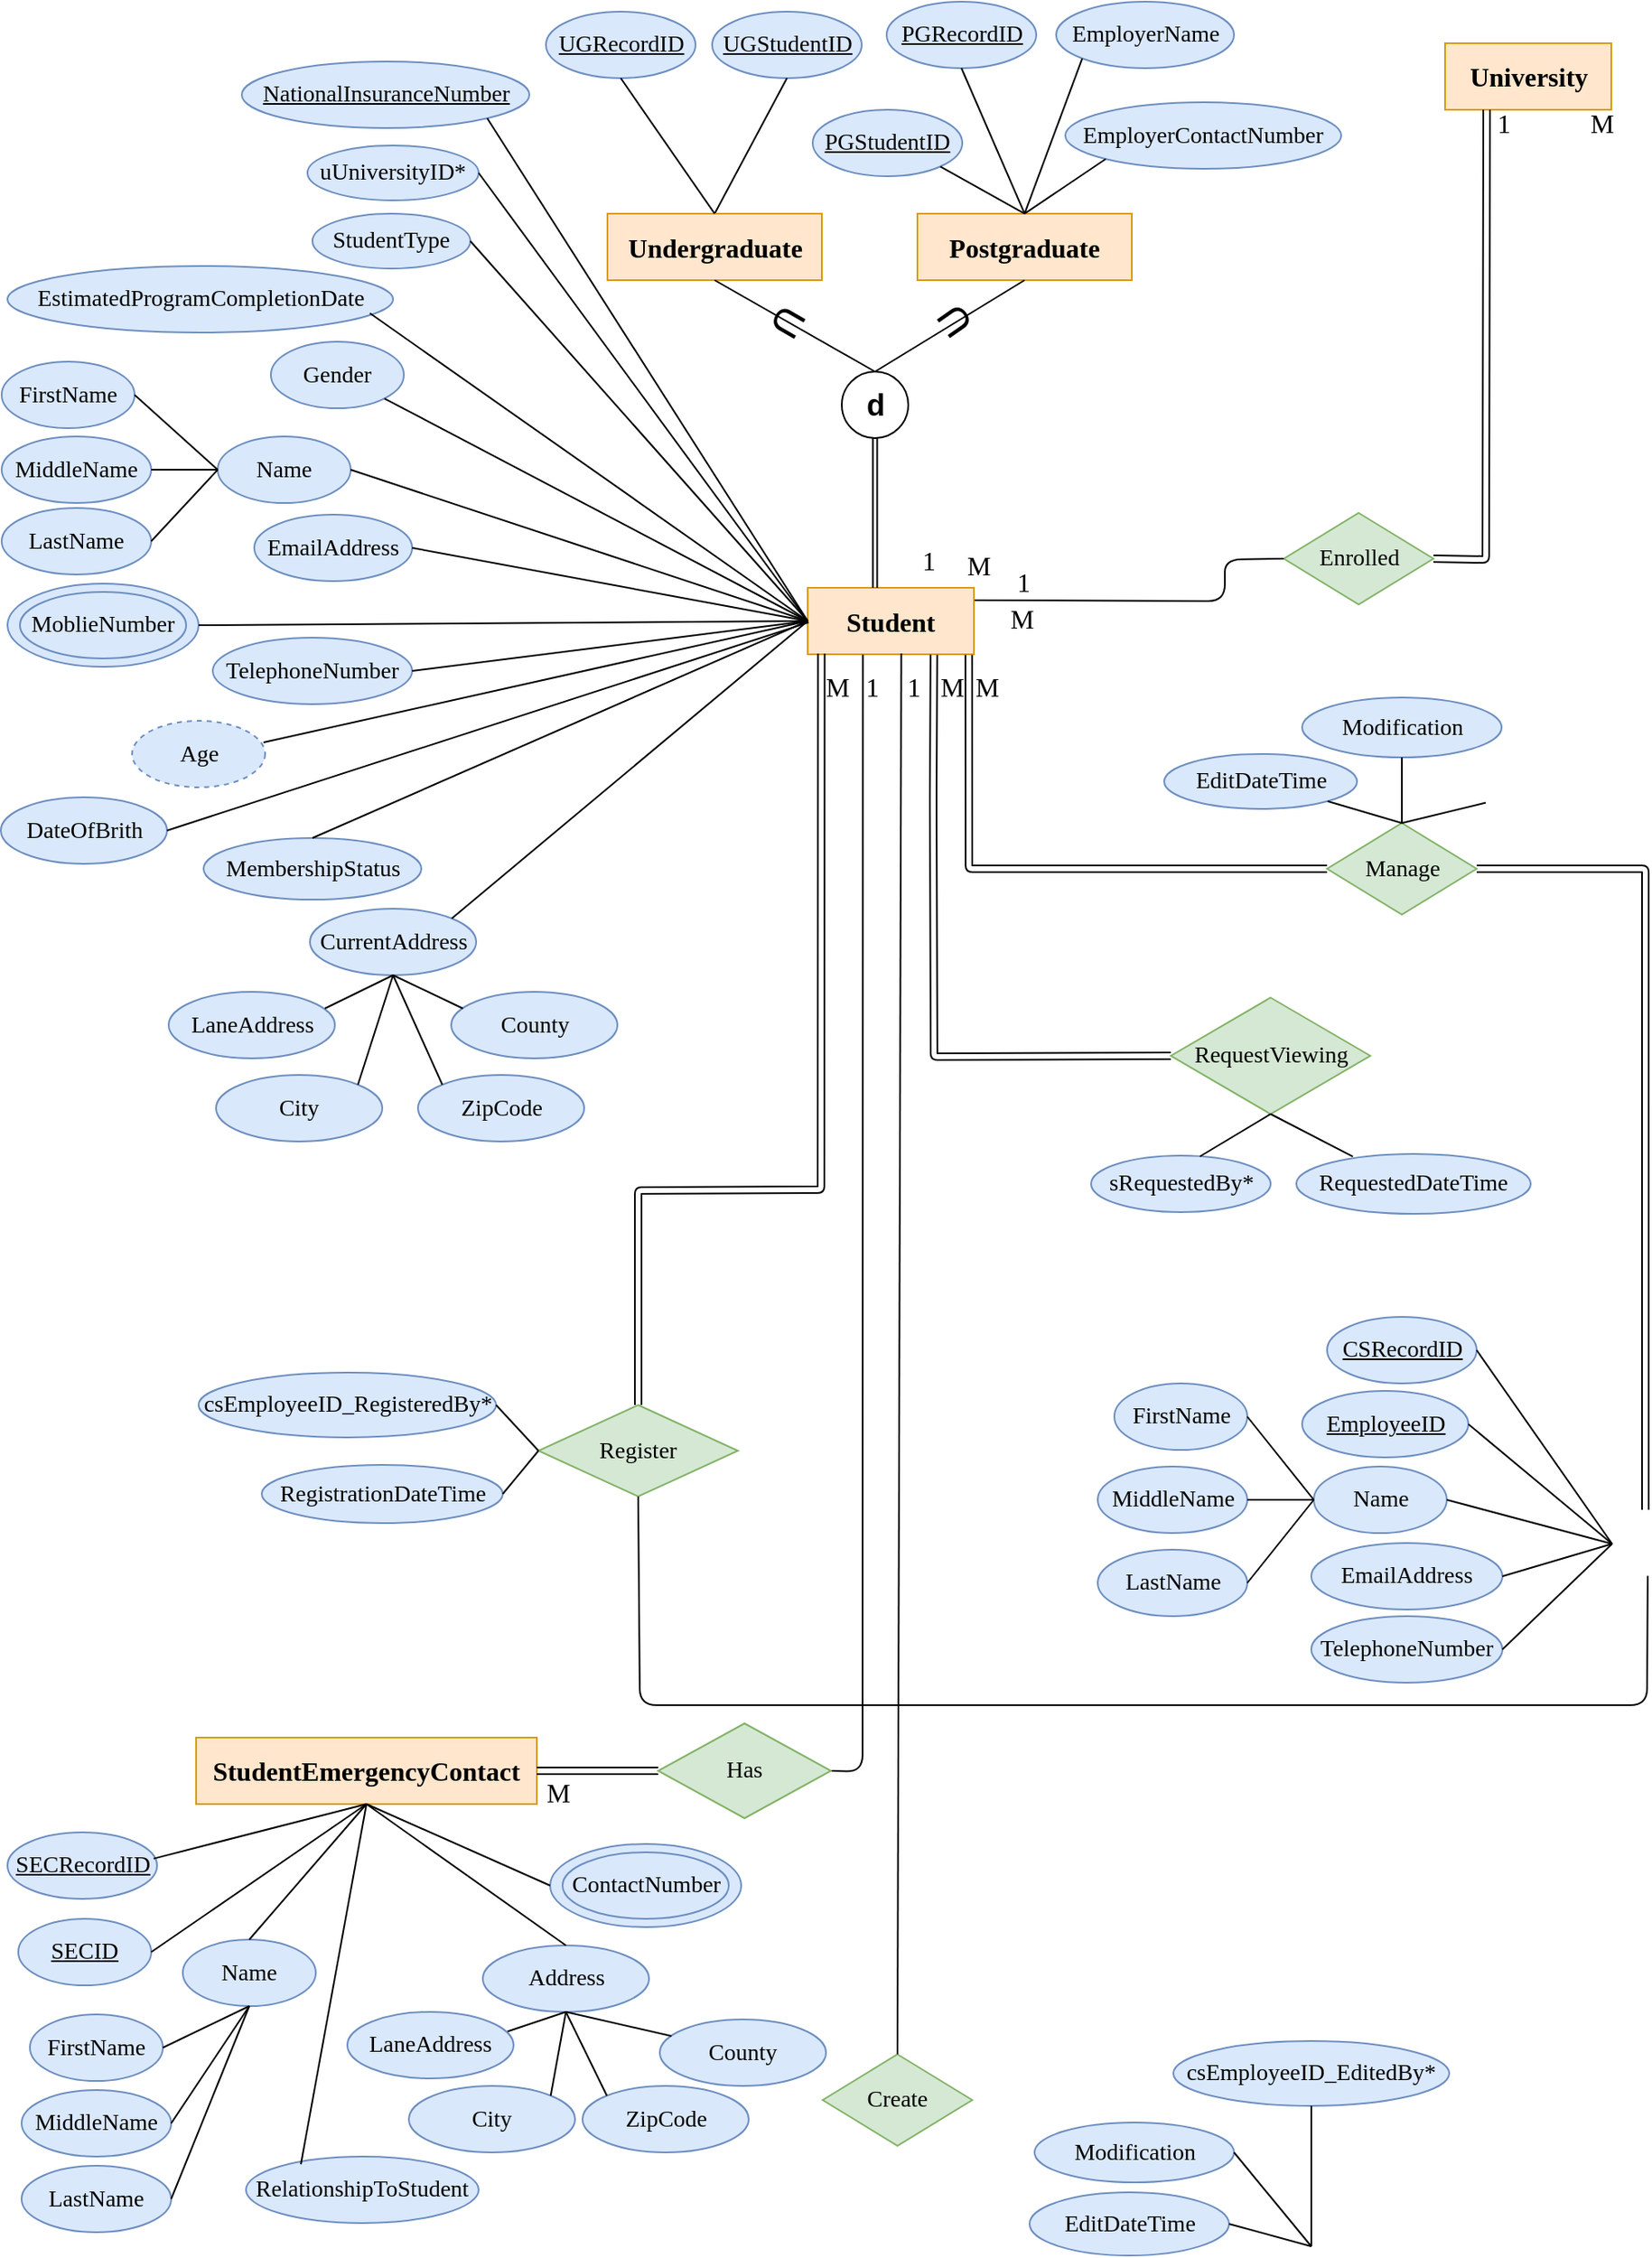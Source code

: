 <mxfile version="12.2.2" type="device" pages="1"><diagram id="SJPYlTRgL_fRr1sSaaFf" name="Page-1"><mxGraphModel dx="2015" dy="3228" grid="1" gridSize="10" guides="1" tooltips="1" connect="1" arrows="1" fold="1" page="1" pageScale="1" pageWidth="1300" pageHeight="1880" math="0" shadow="0"><root><mxCell id="0"/><mxCell id="1" parent="0"/><mxCell id="K8AXqXCCNURyoByVqQwk-1" value="Student" style="rounded=0;whiteSpace=wrap;html=1;fontFamily=Times New Roman;fontSize=16;fillColor=#ffe6cc;strokeColor=#d79b00;fontStyle=1" vertex="1" parent="1"><mxGeometry x="515" y="-1348.5" width="100" height="40" as="geometry"/></mxCell><mxCell id="K8AXqXCCNURyoByVqQwk-2" value="&lt;u style=&quot;font-size: 14px&quot;&gt;UGStudentID&lt;/u&gt;" style="ellipse;whiteSpace=wrap;html=1;fontFamily=Times New Roman;fontSize=14;fillColor=#dae8fc;strokeColor=#6c8ebf;" vertex="1" parent="1"><mxGeometry x="457.5" y="-1695" width="90" height="40" as="geometry"/></mxCell><mxCell id="K8AXqXCCNURyoByVqQwk-3" value="EmailAddress" style="ellipse;whiteSpace=wrap;html=1;fontFamily=Times New Roman;fontSize=14;fillColor=#dae8fc;strokeColor=#6c8ebf;" vertex="1" parent="1"><mxGeometry x="182" y="-1392.5" width="95" height="40" as="geometry"/></mxCell><mxCell id="K8AXqXCCNURyoByVqQwk-4" value="" style="ellipse;whiteSpace=wrap;html=1;fontFamily=Times New Roman;fontSize=12;fillColor=#dae8fc;strokeColor=#6c8ebf;" vertex="1" parent="1"><mxGeometry x="33.5" y="-1351" width="115" height="50" as="geometry"/></mxCell><mxCell id="K8AXqXCCNURyoByVqQwk-5" value="TelephoneNumber" style="ellipse;whiteSpace=wrap;html=1;fontFamily=Times New Roman;fontSize=14;fillColor=#dae8fc;strokeColor=#6c8ebf;" vertex="1" parent="1"><mxGeometry x="157" y="-1318.5" width="120" height="40" as="geometry"/></mxCell><mxCell id="K8AXqXCCNURyoByVqQwk-6" value="DateOfBrith" style="ellipse;whiteSpace=wrap;html=1;fontFamily=Times New Roman;fontSize=14;fillColor=#dae8fc;strokeColor=#6c8ebf;" vertex="1" parent="1"><mxGeometry x="29.5" y="-1222.5" width="100" height="40" as="geometry"/></mxCell><mxCell id="K8AXqXCCNURyoByVqQwk-7" value="CurrentAddress" style="ellipse;whiteSpace=wrap;html=1;fontFamily=Times New Roman;fontSize=14;fillColor=#dae8fc;strokeColor=#6c8ebf;" vertex="1" parent="1"><mxGeometry x="215.5" y="-1155.5" width="100" height="40" as="geometry"/></mxCell><mxCell id="K8AXqXCCNURyoByVqQwk-8" value="LaneAddress" style="ellipse;whiteSpace=wrap;html=1;fontFamily=Times New Roman;fontSize=14;fillColor=#dae8fc;strokeColor=#6c8ebf;" vertex="1" parent="1"><mxGeometry x="130.5" y="-1105.5" width="100" height="40" as="geometry"/></mxCell><mxCell id="K8AXqXCCNURyoByVqQwk-9" value="City" style="ellipse;whiteSpace=wrap;html=1;fontFamily=Times New Roman;fontSize=14;fillColor=#dae8fc;strokeColor=#6c8ebf;" vertex="1" parent="1"><mxGeometry x="159" y="-1055.5" width="100" height="40" as="geometry"/></mxCell><mxCell id="K8AXqXCCNURyoByVqQwk-10" value="ZipCode" style="ellipse;whiteSpace=wrap;html=1;fontFamily=Times New Roman;fontSize=14;fillColor=#dae8fc;strokeColor=#6c8ebf;" vertex="1" parent="1"><mxGeometry x="280.5" y="-1055.5" width="100" height="40" as="geometry"/></mxCell><mxCell id="K8AXqXCCNURyoByVqQwk-11" value="County" style="ellipse;whiteSpace=wrap;html=1;fontFamily=Times New Roman;fontSize=14;fillColor=#dae8fc;strokeColor=#6c8ebf;" vertex="1" parent="1"><mxGeometry x="300.5" y="-1105.5" width="100" height="40" as="geometry"/></mxCell><mxCell id="K8AXqXCCNURyoByVqQwk-12" value="" style="endArrow=none;html=1;fontFamily=Times New Roman;fontSize=14;exitX=0.94;exitY=0.25;exitDx=0;exitDy=0;exitPerimeter=0;entryX=0.5;entryY=1;entryDx=0;entryDy=0;" edge="1" parent="1" source="K8AXqXCCNURyoByVqQwk-8" target="K8AXqXCCNURyoByVqQwk-7"><mxGeometry width="50" height="50" relative="1" as="geometry"><mxPoint x="210.5" y="-1115.5" as="sourcePoint"/><mxPoint x="260.5" y="-1165.5" as="targetPoint"/></mxGeometry></mxCell><mxCell id="K8AXqXCCNURyoByVqQwk-13" value="" style="endArrow=none;html=1;fontFamily=Times New Roman;fontSize=14;exitX=1;exitY=0;exitDx=0;exitDy=0;entryX=0.5;entryY=1;entryDx=0;entryDy=0;" edge="1" parent="1" source="K8AXqXCCNURyoByVqQwk-9" target="K8AXqXCCNURyoByVqQwk-7"><mxGeometry width="50" height="50" relative="1" as="geometry"><mxPoint x="260.5" y="-1045.5" as="sourcePoint"/><mxPoint x="310.5" y="-1095.5" as="targetPoint"/></mxGeometry></mxCell><mxCell id="K8AXqXCCNURyoByVqQwk-14" value="" style="endArrow=none;html=1;fontFamily=Times New Roman;fontSize=14;exitX=0;exitY=0;exitDx=0;exitDy=0;entryX=0.5;entryY=1;entryDx=0;entryDy=0;" edge="1" parent="1" source="K8AXqXCCNURyoByVqQwk-10" target="K8AXqXCCNURyoByVqQwk-7"><mxGeometry width="50" height="50" relative="1" as="geometry"><mxPoint x="160.5" y="-1075.5" as="sourcePoint"/><mxPoint x="210.5" y="-1125.5" as="targetPoint"/></mxGeometry></mxCell><mxCell id="K8AXqXCCNURyoByVqQwk-15" value="" style="endArrow=none;html=1;fontFamily=Times New Roman;fontSize=14;exitX=0.07;exitY=0.25;exitDx=0;exitDy=0;exitPerimeter=0;entryX=0.5;entryY=1;entryDx=0;entryDy=0;" edge="1" parent="1" source="K8AXqXCCNURyoByVqQwk-11" target="K8AXqXCCNURyoByVqQwk-7"><mxGeometry width="50" height="50" relative="1" as="geometry"><mxPoint x="30.5" y="-1105.5" as="sourcePoint"/><mxPoint x="80.5" y="-1155.5" as="targetPoint"/></mxGeometry></mxCell><mxCell id="K8AXqXCCNURyoByVqQwk-16" value="Age" style="ellipse;whiteSpace=wrap;html=1;fontFamily=Times New Roman;fontSize=14;dashed=1;fillColor=#dae8fc;strokeColor=#6c8ebf;" vertex="1" parent="1"><mxGeometry x="108.5" y="-1268.5" width="80" height="40" as="geometry"/></mxCell><mxCell id="K8AXqXCCNURyoByVqQwk-17" value="Name" style="ellipse;whiteSpace=wrap;html=1;fontFamily=Times New Roman;fontSize=14;fillColor=#dae8fc;strokeColor=#6c8ebf;" vertex="1" parent="1"><mxGeometry x="160" y="-1439.5" width="80" height="40" as="geometry"/></mxCell><mxCell id="K8AXqXCCNURyoByVqQwk-18" value="FirstName" style="ellipse;whiteSpace=wrap;html=1;fontFamily=Times New Roman;fontSize=14;fillColor=#dae8fc;strokeColor=#6c8ebf;" vertex="1" parent="1"><mxGeometry x="30" y="-1484.5" width="80" height="40" as="geometry"/></mxCell><mxCell id="K8AXqXCCNURyoByVqQwk-19" value="MiddleName" style="ellipse;whiteSpace=wrap;html=1;fontFamily=Times New Roman;fontSize=14;fillColor=#dae8fc;strokeColor=#6c8ebf;" vertex="1" parent="1"><mxGeometry x="30" y="-1439.5" width="90" height="40" as="geometry"/></mxCell><mxCell id="K8AXqXCCNURyoByVqQwk-20" value="LastName" style="ellipse;whiteSpace=wrap;html=1;fontFamily=Times New Roman;fontSize=14;fillColor=#dae8fc;strokeColor=#6c8ebf;" vertex="1" parent="1"><mxGeometry x="30" y="-1396.5" width="90" height="40" as="geometry"/></mxCell><mxCell id="K8AXqXCCNURyoByVqQwk-21" value="" style="endArrow=none;html=1;fontFamily=Times New Roman;fontSize=14;entryX=1;entryY=0.5;entryDx=0;entryDy=0;exitX=0;exitY=0.5;exitDx=0;exitDy=0;" edge="1" parent="1" source="K8AXqXCCNURyoByVqQwk-17" target="K8AXqXCCNURyoByVqQwk-18"><mxGeometry width="50" height="50" relative="1" as="geometry"><mxPoint x="269.5" y="-1322" as="sourcePoint"/><mxPoint x="319.5" y="-1372" as="targetPoint"/></mxGeometry></mxCell><mxCell id="K8AXqXCCNURyoByVqQwk-22" value="" style="endArrow=none;html=1;fontFamily=Times New Roman;fontSize=14;entryX=1;entryY=0.5;entryDx=0;entryDy=0;exitX=0;exitY=0.5;exitDx=0;exitDy=0;" edge="1" parent="1" source="K8AXqXCCNURyoByVqQwk-17" target="K8AXqXCCNURyoByVqQwk-19"><mxGeometry width="50" height="50" relative="1" as="geometry"><mxPoint x="179.5" y="-1272" as="sourcePoint"/><mxPoint x="229.5" y="-1322" as="targetPoint"/></mxGeometry></mxCell><mxCell id="K8AXqXCCNURyoByVqQwk-23" value="" style="endArrow=none;html=1;fontFamily=Times New Roman;fontSize=14;entryX=1;entryY=0.5;entryDx=0;entryDy=0;exitX=0;exitY=0.5;exitDx=0;exitDy=0;" edge="1" parent="1" source="K8AXqXCCNURyoByVqQwk-17" target="K8AXqXCCNURyoByVqQwk-20"><mxGeometry width="50" height="50" relative="1" as="geometry"><mxPoint x="217" y="-1422.0" as="sourcePoint"/><mxPoint x="245.241" y="-1437.831" as="targetPoint"/></mxGeometry></mxCell><mxCell id="K8AXqXCCNURyoByVqQwk-24" value="Gender" style="ellipse;whiteSpace=wrap;html=1;fontFamily=Times New Roman;fontSize=14;fillColor=#dae8fc;strokeColor=#6c8ebf;" vertex="1" parent="1"><mxGeometry x="192" y="-1496.5" width="80" height="40" as="geometry"/></mxCell><mxCell id="K8AXqXCCNURyoByVqQwk-25" value="&lt;span style=&quot;font-size: 14px ; white-space: normal&quot;&gt;MoblieNumber&lt;/span&gt;" style="ellipse;whiteSpace=wrap;html=1;fontFamily=Times New Roman;fontSize=14;fillColor=#dae8fc;strokeColor=#6c8ebf;" vertex="1" parent="1"><mxGeometry x="41" y="-1346" width="100" height="40" as="geometry"/></mxCell><mxCell id="K8AXqXCCNURyoByVqQwk-26" value="" style="endArrow=none;html=1;fontFamily=Times New Roman;fontSize=14;exitX=0;exitY=0.5;exitDx=0;exitDy=0;entryX=1;entryY=0.5;entryDx=0;entryDy=0;" edge="1" parent="1" source="K8AXqXCCNURyoByVqQwk-1" target="K8AXqXCCNURyoByVqQwk-17"><mxGeometry width="50" height="50" relative="1" as="geometry"><mxPoint x="575" y="-1371" as="sourcePoint"/><mxPoint x="625" y="-1421" as="targetPoint"/></mxGeometry></mxCell><mxCell id="K8AXqXCCNURyoByVqQwk-27" value="" style="endArrow=none;html=1;fontFamily=Times New Roman;fontSize=14;entryX=1;entryY=1;entryDx=0;entryDy=0;exitX=0;exitY=0.5;exitDx=0;exitDy=0;" edge="1" parent="1" source="K8AXqXCCNURyoByVqQwk-1" target="K8AXqXCCNURyoByVqQwk-24"><mxGeometry width="50" height="50" relative="1" as="geometry"><mxPoint x="575" y="-1341" as="sourcePoint"/><mxPoint x="625" y="-1391" as="targetPoint"/></mxGeometry></mxCell><mxCell id="K8AXqXCCNURyoByVqQwk-28" value="" style="endArrow=none;html=1;fontFamily=Times New Roman;fontSize=14;exitX=0;exitY=0.5;exitDx=0;exitDy=0;entryX=0.988;entryY=0.325;entryDx=0;entryDy=0;entryPerimeter=0;" edge="1" parent="1" source="K8AXqXCCNURyoByVqQwk-1" target="K8AXqXCCNURyoByVqQwk-16"><mxGeometry width="50" height="50" relative="1" as="geometry"><mxPoint x="545" y="-1281" as="sourcePoint"/><mxPoint x="445" y="-1271" as="targetPoint"/></mxGeometry></mxCell><mxCell id="K8AXqXCCNURyoByVqQwk-29" value="" style="endArrow=none;html=1;fontFamily=Times New Roman;fontSize=14;entryX=0.5;entryY=0;entryDx=0;entryDy=0;exitX=0.5;exitY=1;exitDx=0;exitDy=0;" edge="1" parent="1" source="K8AXqXCCNURyoByVqQwk-2" target="K8AXqXCCNURyoByVqQwk-73"><mxGeometry width="50" height="50" relative="1" as="geometry"><mxPoint x="505.5" y="-1261" as="sourcePoint"/><mxPoint x="555.5" y="-1311" as="targetPoint"/></mxGeometry></mxCell><mxCell id="K8AXqXCCNURyoByVqQwk-30" value="" style="endArrow=none;html=1;fontFamily=Times New Roman;fontSize=14;exitX=1;exitY=0.5;exitDx=0;exitDy=0;entryX=0;entryY=0.5;entryDx=0;entryDy=0;" edge="1" parent="1" source="K8AXqXCCNURyoByVqQwk-3" target="K8AXqXCCNURyoByVqQwk-1"><mxGeometry width="50" height="50" relative="1" as="geometry"><mxPoint x="525" y="-1211" as="sourcePoint"/><mxPoint x="565" y="-1341" as="targetPoint"/></mxGeometry></mxCell><mxCell id="K8AXqXCCNURyoByVqQwk-31" value="" style="endArrow=none;html=1;fontFamily=Times New Roman;fontSize=14;exitX=1;exitY=0.5;exitDx=0;exitDy=0;entryX=0;entryY=0.5;entryDx=0;entryDy=0;" edge="1" parent="1" source="K8AXqXCCNURyoByVqQwk-4" target="K8AXqXCCNURyoByVqQwk-1"><mxGeometry width="50" height="50" relative="1" as="geometry"><mxPoint x="535" y="-1211" as="sourcePoint"/><mxPoint x="585" y="-1261" as="targetPoint"/></mxGeometry></mxCell><mxCell id="K8AXqXCCNURyoByVqQwk-32" value="" style="endArrow=none;html=1;fontFamily=Times New Roman;fontSize=14;exitX=1;exitY=0.5;exitDx=0;exitDy=0;entryX=0;entryY=0.5;entryDx=0;entryDy=0;" edge="1" parent="1" source="K8AXqXCCNURyoByVqQwk-5" target="K8AXqXCCNURyoByVqQwk-1"><mxGeometry width="50" height="50" relative="1" as="geometry"><mxPoint x="465" y="-1241" as="sourcePoint"/><mxPoint x="575" y="-1281" as="targetPoint"/></mxGeometry></mxCell><mxCell id="K8AXqXCCNURyoByVqQwk-33" value="" style="endArrow=none;html=1;fontFamily=Times New Roman;fontSize=14;exitX=1;exitY=0.5;exitDx=0;exitDy=0;entryX=0.006;entryY=0.52;entryDx=0;entryDy=0;entryPerimeter=0;" edge="1" parent="1" source="K8AXqXCCNURyoByVqQwk-6" target="K8AXqXCCNURyoByVqQwk-1"><mxGeometry width="50" height="50" relative="1" as="geometry"><mxPoint x="575" y="-1241" as="sourcePoint"/><mxPoint x="515.5" y="-1331" as="targetPoint"/></mxGeometry></mxCell><mxCell id="K8AXqXCCNURyoByVqQwk-34" value="" style="endArrow=none;html=1;fontFamily=Times New Roman;fontSize=14;exitX=1;exitY=0;exitDx=0;exitDy=0;entryX=0;entryY=0.5;entryDx=0;entryDy=0;" edge="1" parent="1" source="K8AXqXCCNURyoByVqQwk-7" target="K8AXqXCCNURyoByVqQwk-1"><mxGeometry width="50" height="50" relative="1" as="geometry"><mxPoint x="405" y="-1151" as="sourcePoint"/><mxPoint x="455" y="-1201" as="targetPoint"/></mxGeometry></mxCell><mxCell id="K8AXqXCCNURyoByVqQwk-35" value="&lt;u&gt;EmployeeID&lt;/u&gt;" style="ellipse;whiteSpace=wrap;html=1;fontFamily=Times New Roman;fontSize=14;fillColor=#dae8fc;strokeColor=#6c8ebf;" vertex="1" parent="1"><mxGeometry x="812.5" y="-865.5" width="100" height="40" as="geometry"/></mxCell><mxCell id="K8AXqXCCNURyoByVqQwk-36" value="Name" style="ellipse;whiteSpace=wrap;html=1;fontFamily=Times New Roman;fontSize=14;fillColor=#dae8fc;strokeColor=#6c8ebf;" vertex="1" parent="1"><mxGeometry x="819.5" y="-820" width="80" height="40" as="geometry"/></mxCell><mxCell id="K8AXqXCCNURyoByVqQwk-37" value="FirstName" style="ellipse;whiteSpace=wrap;html=1;fontFamily=Times New Roman;fontSize=14;fillColor=#dae8fc;strokeColor=#6c8ebf;" vertex="1" parent="1"><mxGeometry x="699.5" y="-870" width="80" height="40" as="geometry"/></mxCell><mxCell id="K8AXqXCCNURyoByVqQwk-38" value="MiddleName" style="ellipse;whiteSpace=wrap;html=1;fontFamily=Times New Roman;fontSize=14;fillColor=#dae8fc;strokeColor=#6c8ebf;" vertex="1" parent="1"><mxGeometry x="689.5" y="-820" width="90" height="40" as="geometry"/></mxCell><mxCell id="K8AXqXCCNURyoByVqQwk-39" value="LastName" style="ellipse;whiteSpace=wrap;html=1;fontFamily=Times New Roman;fontSize=14;fillColor=#dae8fc;strokeColor=#6c8ebf;" vertex="1" parent="1"><mxGeometry x="689.5" y="-770" width="90" height="40" as="geometry"/></mxCell><mxCell id="K8AXqXCCNURyoByVqQwk-40" value="" style="endArrow=none;html=1;fontFamily=Times New Roman;fontSize=14;entryX=1;entryY=0.5;entryDx=0;entryDy=0;exitX=0;exitY=0.5;exitDx=0;exitDy=0;" edge="1" parent="1" source="K8AXqXCCNURyoByVqQwk-36" target="K8AXqXCCNURyoByVqQwk-37"><mxGeometry width="50" height="50" relative="1" as="geometry"><mxPoint x="763.5" y="-600.5" as="sourcePoint"/><mxPoint x="813.5" y="-650.5" as="targetPoint"/></mxGeometry></mxCell><mxCell id="K8AXqXCCNURyoByVqQwk-41" value="" style="endArrow=none;html=1;fontFamily=Times New Roman;fontSize=14;entryX=1;entryY=0.5;entryDx=0;entryDy=0;exitX=0;exitY=0.5;exitDx=0;exitDy=0;" edge="1" parent="1" source="K8AXqXCCNURyoByVqQwk-36" target="K8AXqXCCNURyoByVqQwk-38"><mxGeometry width="50" height="50" relative="1" as="geometry"><mxPoint x="673.5" y="-550.5" as="sourcePoint"/><mxPoint x="723.5" y="-600.5" as="targetPoint"/></mxGeometry></mxCell><mxCell id="K8AXqXCCNURyoByVqQwk-42" value="" style="endArrow=none;html=1;fontFamily=Times New Roman;fontSize=14;entryX=1;entryY=0.5;entryDx=0;entryDy=0;exitX=0;exitY=0.5;exitDx=0;exitDy=0;" edge="1" parent="1" source="K8AXqXCCNURyoByVqQwk-36" target="K8AXqXCCNURyoByVqQwk-39"><mxGeometry width="50" height="50" relative="1" as="geometry"><mxPoint x="673.5" y="-560.5" as="sourcePoint"/><mxPoint x="723.5" y="-610.5" as="targetPoint"/></mxGeometry></mxCell><mxCell id="K8AXqXCCNURyoByVqQwk-43" value="EmailAddress" style="ellipse;whiteSpace=wrap;html=1;fontFamily=Times New Roman;fontSize=14;fillColor=#dae8fc;strokeColor=#6c8ebf;" vertex="1" parent="1"><mxGeometry x="818" y="-774" width="115" height="40" as="geometry"/></mxCell><mxCell id="K8AXqXCCNURyoByVqQwk-44" value="" style="endArrow=none;html=1;fontFamily=Times New Roman;fontSize=16;exitX=1;exitY=0.5;exitDx=0;exitDy=0;entryX=0;entryY=0.5;entryDx=0;entryDy=0;" edge="1" parent="1" source="K8AXqXCCNURyoByVqQwk-35"><mxGeometry width="50" height="50" relative="1" as="geometry"><mxPoint x="1025" y="-982" as="sourcePoint"/><mxPoint x="999" y="-773.5" as="targetPoint"/></mxGeometry></mxCell><mxCell id="K8AXqXCCNURyoByVqQwk-45" value="" style="endArrow=none;html=1;fontFamily=Times New Roman;fontSize=16;exitX=1;exitY=0.5;exitDx=0;exitDy=0;entryX=0;entryY=0.5;entryDx=0;entryDy=0;" edge="1" parent="1" source="K8AXqXCCNURyoByVqQwk-36"><mxGeometry width="50" height="50" relative="1" as="geometry"><mxPoint x="1035" y="-1042" as="sourcePoint"/><mxPoint x="999" y="-773.5" as="targetPoint"/></mxGeometry></mxCell><mxCell id="K8AXqXCCNURyoByVqQwk-46" value="" style="endArrow=none;html=1;fontFamily=Times New Roman;fontSize=16;exitX=1;exitY=0.5;exitDx=0;exitDy=0;entryX=0;entryY=0.5;entryDx=0;entryDy=0;" edge="1" parent="1" source="K8AXqXCCNURyoByVqQwk-43"><mxGeometry width="50" height="50" relative="1" as="geometry"><mxPoint x="995" y="-1032" as="sourcePoint"/><mxPoint x="999" y="-773.5" as="targetPoint"/></mxGeometry></mxCell><mxCell id="K8AXqXCCNURyoByVqQwk-47" value="RequestViewing" style="rhombus;whiteSpace=wrap;html=1;fontFamily=Times New Roman;fontSize=14;fillColor=#d5e8d4;strokeColor=#82b366;" vertex="1" parent="1"><mxGeometry x="733.5" y="-1102" width="120" height="70" as="geometry"/></mxCell><mxCell id="K8AXqXCCNURyoByVqQwk-48" value="Manage" style="rhombus;whiteSpace=wrap;html=1;fontFamily=Times New Roman;fontSize=14;fillColor=#d5e8d4;strokeColor=#82b366;" vertex="1" parent="1"><mxGeometry x="827.5" y="-1207" width="90" height="55" as="geometry"/></mxCell><mxCell id="K8AXqXCCNURyoByVqQwk-49" value="Create" style="rhombus;whiteSpace=wrap;html=1;fontFamily=Times New Roman;fontSize=14;fillColor=#d5e8d4;strokeColor=#82b366;" vertex="1" parent="1"><mxGeometry x="524" y="-466.5" width="90" height="55" as="geometry"/></mxCell><mxCell id="K8AXqXCCNURyoByVqQwk-50" value="M" style="text;html=1;resizable=0;points=[];autosize=1;align=left;verticalAlign=top;spacingTop=-4;fontSize=16;fontFamily=Times New Roman;" vertex="1" parent="1"><mxGeometry x="634.5" y="-1342.5" width="30" height="20" as="geometry"/></mxCell><mxCell id="K8AXqXCCNURyoByVqQwk-51" value="M" style="text;html=1;resizable=0;points=[];autosize=1;align=left;verticalAlign=top;spacingTop=-4;fontSize=16;fontFamily=Times New Roman;" vertex="1" parent="1"><mxGeometry x="613.5" y="-1301" width="30" height="20" as="geometry"/></mxCell><mxCell id="K8AXqXCCNURyoByVqQwk-52" value="" style="endArrow=none;html=1;strokeColor=#000000;fontFamily=Times New Roman;fontSize=16;exitX=0.143;exitY=-0.013;exitDx=0;exitDy=0;exitPerimeter=0;entryX=1;entryY=0.5;entryDx=0;entryDy=0;shape=link;" edge="1" parent="1" target="K8AXqXCCNURyoByVqQwk-48"><mxGeometry width="50" height="50" relative="1" as="geometry"><mxPoint x="1019.02" y="-794.02" as="sourcePoint"/><mxPoint x="752.5" y="-1134" as="targetPoint"/><Array as="points"><mxPoint x="1019" y="-1179.5"/></Array></mxGeometry></mxCell><mxCell id="K8AXqXCCNURyoByVqQwk-53" value="" style="endArrow=none;html=1;strokeColor=#000000;fontFamily=Times New Roman;fontSize=16;exitX=0.759;exitY=1.008;exitDx=0;exitDy=0;entryX=0;entryY=0.5;entryDx=0;entryDy=0;exitPerimeter=0;shape=link;" edge="1" parent="1" source="K8AXqXCCNURyoByVqQwk-1" target="K8AXqXCCNURyoByVqQwk-47"><mxGeometry width="50" height="50" relative="1" as="geometry"><mxPoint x="642.5" y="-1181" as="sourcePoint"/><mxPoint x="692.5" y="-1231" as="targetPoint"/><Array as="points"><mxPoint x="590.5" y="-1221"/><mxPoint x="591" y="-1066.5"/></Array></mxGeometry></mxCell><mxCell id="K8AXqXCCNURyoByVqQwk-54" value="M" style="text;html=1;resizable=0;points=[];autosize=1;align=left;verticalAlign=top;spacingTop=-4;fontSize=16;fontFamily=Times New Roman;" vertex="1" parent="1"><mxGeometry x="592.5" y="-1301" width="30" height="20" as="geometry"/></mxCell><mxCell id="K8AXqXCCNURyoByVqQwk-55" value="" style="endArrow=none;html=1;strokeColor=#000000;fontFamily=Times New Roman;fontSize=16;entryX=0.563;entryY=0.988;entryDx=0;entryDy=0;exitX=0.5;exitY=0;exitDx=0;exitDy=0;entryPerimeter=0;" edge="1" parent="1" source="K8AXqXCCNURyoByVqQwk-49" target="K8AXqXCCNURyoByVqQwk-1"><mxGeometry width="50" height="50" relative="1" as="geometry"><mxPoint x="532.5" y="-1221" as="sourcePoint"/><mxPoint x="582.5" y="-1271" as="targetPoint"/></mxGeometry></mxCell><mxCell id="K8AXqXCCNURyoByVqQwk-56" value="1" style="text;html=1;resizable=0;points=[];autosize=1;align=left;verticalAlign=top;spacingTop=-4;fontSize=16;fontFamily=Times New Roman;" vertex="1" parent="1"><mxGeometry x="572.5" y="-1301" width="20" height="20" as="geometry"/></mxCell><mxCell id="K8AXqXCCNURyoByVqQwk-57" value="EditDateTime" style="ellipse;whiteSpace=wrap;html=1;fontFamily=Times New Roman;fontSize=14;fillColor=#dae8fc;strokeColor=#6c8ebf;" vertex="1" parent="1"><mxGeometry x="648.5" y="-383.5" width="120" height="38" as="geometry"/></mxCell><mxCell id="K8AXqXCCNURyoByVqQwk-58" value="" style="endArrow=none;html=1;strokeColor=#000000;fontFamily=Times New Roman;fontSize=16;entryX=0.5;entryY=0;entryDx=0;entryDy=0;exitX=1;exitY=0.5;exitDx=0;exitDy=0;" edge="1" parent="1" source="K8AXqXCCNURyoByVqQwk-57"><mxGeometry width="50" height="50" relative="1" as="geometry"><mxPoint x="838" y="-416" as="sourcePoint"/><mxPoint x="818" y="-351" as="targetPoint"/></mxGeometry></mxCell><mxCell id="K8AXqXCCNURyoByVqQwk-59" value="EditDateTime" style="ellipse;whiteSpace=wrap;html=1;fontFamily=Times New Roman;fontSize=14;fillColor=#dae8fc;strokeColor=#6c8ebf;" vertex="1" parent="1"><mxGeometry x="729.5" y="-1248.5" width="116" height="33" as="geometry"/></mxCell><mxCell id="K8AXqXCCNURyoByVqQwk-60" value="" style="endArrow=none;html=1;strokeColor=#000000;fontFamily=Times New Roman;fontSize=16;entryX=0.5;entryY=0;entryDx=0;entryDy=0;" edge="1" parent="1" source="K8AXqXCCNURyoByVqQwk-59" target="K8AXqXCCNURyoByVqQwk-48"><mxGeometry width="50" height="50" relative="1" as="geometry"><mxPoint x="959.5" y="-1104.5" as="sourcePoint"/><mxPoint x="879.5" y="-1139.5" as="targetPoint"/></mxGeometry></mxCell><mxCell id="K8AXqXCCNURyoByVqQwk-61" value="" style="endArrow=none;html=1;strokeColor=#000000;fontFamily=Times New Roman;fontSize=16;exitX=0;exitY=0.5;exitDx=0;exitDy=0;entryX=0.969;entryY=1.008;entryDx=0;entryDy=0;entryPerimeter=0;shape=link;" edge="1" parent="1" source="K8AXqXCCNURyoByVqQwk-48" target="K8AXqXCCNURyoByVqQwk-1"><mxGeometry width="50" height="50" relative="1" as="geometry"><mxPoint x="632.5" y="-1161" as="sourcePoint"/><mxPoint x="682.5" y="-1211" as="targetPoint"/><Array as="points"><mxPoint x="612" y="-1179.5"/></Array></mxGeometry></mxCell><mxCell id="K8AXqXCCNURyoByVqQwk-62" value="&lt;u&gt;NationalInsuranceNumber&lt;/u&gt;" style="ellipse;whiteSpace=wrap;html=1;fontFamily=Times New Roman;fontSize=14;fillColor=#dae8fc;strokeColor=#6c8ebf;" vertex="1" parent="1"><mxGeometry x="174.5" y="-1665" width="173" height="40" as="geometry"/></mxCell><mxCell id="K8AXqXCCNURyoByVqQwk-63" value="TelephoneNumber" style="ellipse;whiteSpace=wrap;html=1;fontFamily=Times New Roman;fontSize=14;fillColor=#dae8fc;strokeColor=#6c8ebf;" vertex="1" parent="1"><mxGeometry x="818" y="-730" width="115" height="40" as="geometry"/></mxCell><mxCell id="K8AXqXCCNURyoByVqQwk-64" value="" style="endArrow=none;html=1;fontFamily=Times New Roman;fontSize=16;exitX=1;exitY=0.5;exitDx=0;exitDy=0;entryX=0;entryY=0.5;entryDx=0;entryDy=0;" edge="1" parent="1" source="K8AXqXCCNURyoByVqQwk-63"><mxGeometry width="50" height="50" relative="1" as="geometry"><mxPoint x="982.5" y="-762" as="sourcePoint"/><mxPoint x="999" y="-773.5" as="targetPoint"/></mxGeometry></mxCell><mxCell id="K8AXqXCCNURyoByVqQwk-65" value="" style="endArrow=none;html=1;exitX=0;exitY=0.5;exitDx=0;exitDy=0;entryX=1;entryY=1;entryDx=0;entryDy=0;" edge="1" parent="1" source="K8AXqXCCNURyoByVqQwk-1" target="K8AXqXCCNURyoByVqQwk-62"><mxGeometry width="50" height="50" relative="1" as="geometry"><mxPoint x="652.5" y="-1401" as="sourcePoint"/><mxPoint x="702.5" y="-1451" as="targetPoint"/></mxGeometry></mxCell><mxCell id="K8AXqXCCNURyoByVqQwk-66" value="csEmployeeID_EditedBy*" style="ellipse;whiteSpace=wrap;html=1;fontFamily=Times New Roman;fontSize=14;fillColor=#dae8fc;strokeColor=#6c8ebf;" vertex="1" parent="1"><mxGeometry x="735" y="-474.5" width="166" height="39" as="geometry"/></mxCell><mxCell id="K8AXqXCCNURyoByVqQwk-67" value="" style="endArrow=none;html=1;exitX=0.5;exitY=0;exitDx=0;exitDy=0;entryX=0.5;entryY=1;entryDx=0;entryDy=0;" edge="1" parent="1" target="K8AXqXCCNURyoByVqQwk-66"><mxGeometry width="50" height="50" relative="1" as="geometry"><mxPoint x="818" y="-351" as="sourcePoint"/><mxPoint x="781.5" y="-385.5" as="targetPoint"/></mxGeometry></mxCell><mxCell id="K8AXqXCCNURyoByVqQwk-68" value="" style="endArrow=none;html=1;exitX=0.5;exitY=0;exitDx=0;exitDy=0;entryX=0;entryY=1;entryDx=0;entryDy=0;" edge="1" parent="1" source="K8AXqXCCNURyoByVqQwk-48"><mxGeometry width="50" height="50" relative="1" as="geometry"><mxPoint x="1061" y="-1179" as="sourcePoint"/><mxPoint x="922.963" y="-1219.232" as="targetPoint"/></mxGeometry></mxCell><mxCell id="K8AXqXCCNURyoByVqQwk-69" value="sRequestedBy*" style="ellipse;whiteSpace=wrap;html=1;fontFamily=Times New Roman;fontSize=14;fillColor=#dae8fc;strokeColor=#6c8ebf;" vertex="1" parent="1"><mxGeometry x="685.5" y="-1007" width="108" height="34" as="geometry"/></mxCell><mxCell id="K8AXqXCCNURyoByVqQwk-70" value="" style="endArrow=none;html=1;entryX=0.5;entryY=1;entryDx=0;entryDy=0;" edge="1" parent="1" target="K8AXqXCCNURyoByVqQwk-47"><mxGeometry width="50" height="50" relative="1" as="geometry"><mxPoint x="751" y="-1006.5" as="sourcePoint"/><mxPoint x="892.5" y="-1008.5" as="targetPoint"/></mxGeometry></mxCell><mxCell id="K8AXqXCCNURyoByVqQwk-71" value="RequestedDateTime" style="ellipse;whiteSpace=wrap;html=1;fontFamily=Times New Roman;fontSize=14;fillColor=#dae8fc;strokeColor=#6c8ebf;" vertex="1" parent="1"><mxGeometry x="809" y="-1008" width="141" height="36" as="geometry"/></mxCell><mxCell id="K8AXqXCCNURyoByVqQwk-72" value="" style="endArrow=none;html=1;entryX=0.5;entryY=1;entryDx=0;entryDy=0;exitX=0.241;exitY=0.042;exitDx=0;exitDy=0;exitPerimeter=0;" edge="1" parent="1" source="K8AXqXCCNURyoByVqQwk-71" target="K8AXqXCCNURyoByVqQwk-47"><mxGeometry width="50" height="50" relative="1" as="geometry"><mxPoint x="822.5" y="-1000.5" as="sourcePoint"/><mxPoint x="902.5" y="-908.5" as="targetPoint"/></mxGeometry></mxCell><mxCell id="K8AXqXCCNURyoByVqQwk-73" value="Undergraduate" style="rounded=0;whiteSpace=wrap;html=1;fontFamily=Times New Roman;fontSize=16;fillColor=#ffe6cc;strokeColor=#d79b00;fontStyle=1" vertex="1" parent="1"><mxGeometry x="394.5" y="-1573.5" width="129" height="40" as="geometry"/></mxCell><mxCell id="K8AXqXCCNURyoByVqQwk-74" value="Postgraduate" style="rounded=0;whiteSpace=wrap;html=1;fontFamily=Times New Roman;fontSize=16;fillColor=#ffe6cc;strokeColor=#d79b00;fontStyle=1" vertex="1" parent="1"><mxGeometry x="581" y="-1573.5" width="129" height="40" as="geometry"/></mxCell><mxCell id="K8AXqXCCNURyoByVqQwk-75" value="&lt;b&gt;&lt;font style=&quot;font-size: 18px&quot;&gt;d&lt;/font&gt;&lt;/b&gt;" style="ellipse;whiteSpace=wrap;html=1;aspect=fixed;" vertex="1" parent="1"><mxGeometry x="535.5" y="-1478.5" width="40" height="40" as="geometry"/></mxCell><mxCell id="K8AXqXCCNURyoByVqQwk-76" value="" style="shape=link;html=1;exitX=0.5;exitY=0;exitDx=0;exitDy=0;entryX=0.5;entryY=1;entryDx=0;entryDy=0;width=2.558;" edge="1" parent="1" target="K8AXqXCCNURyoByVqQwk-75"><mxGeometry width="50" height="50" relative="1" as="geometry"><mxPoint x="555.5" y="-1348.5" as="sourcePoint"/><mxPoint x="816.5" y="-1510.5" as="targetPoint"/></mxGeometry></mxCell><mxCell id="K8AXqXCCNURyoByVqQwk-77" value="" style="endArrow=none;html=1;exitX=0.5;exitY=0;exitDx=0;exitDy=0;entryX=0.5;entryY=1;entryDx=0;entryDy=0;" edge="1" parent="1" source="K8AXqXCCNURyoByVqQwk-75" target="K8AXqXCCNURyoByVqQwk-74"><mxGeometry width="50" height="50" relative="1" as="geometry"><mxPoint x="696.5" y="-1460.5" as="sourcePoint"/><mxPoint x="746.5" y="-1510.5" as="targetPoint"/></mxGeometry></mxCell><mxCell id="K8AXqXCCNURyoByVqQwk-78" value="" style="endArrow=none;html=1;exitX=0.5;exitY=0;exitDx=0;exitDy=0;entryX=0.5;entryY=1;entryDx=0;entryDy=0;" edge="1" parent="1" source="K8AXqXCCNURyoByVqQwk-75" target="K8AXqXCCNURyoByVqQwk-73"><mxGeometry width="50" height="50" relative="1" as="geometry"><mxPoint x="536.5" y="-1470.5" as="sourcePoint"/><mxPoint x="586.5" y="-1520.5" as="targetPoint"/></mxGeometry></mxCell><mxCell id="K8AXqXCCNURyoByVqQwk-79" value="&lt;font style=&quot;font-size: 24px&quot;&gt;U&lt;/font&gt;" style="text;html=1;strokeColor=none;fillColor=none;align=center;verticalAlign=middle;whiteSpace=wrap;rounded=0;rotation=-125;" vertex="1" parent="1"><mxGeometry x="583.5" y="-1518.5" width="40" height="20" as="geometry"/></mxCell><mxCell id="K8AXqXCCNURyoByVqQwk-80" value="&lt;font style=&quot;font-size: 24px&quot;&gt;U&lt;/font&gt;" style="text;html=1;strokeColor=none;fillColor=none;align=center;verticalAlign=middle;whiteSpace=wrap;rounded=0;rotation=120;" vertex="1" parent="1"><mxGeometry x="483.5" y="-1518.5" width="40" height="20" as="geometry"/></mxCell><mxCell id="K8AXqXCCNURyoByVqQwk-81" value="EmployerName" style="ellipse;whiteSpace=wrap;html=1;fontFamily=Times New Roman;fontSize=14;fillColor=#dae8fc;strokeColor=#6c8ebf;" vertex="1" parent="1"><mxGeometry x="664.5" y="-1701" width="107" height="40" as="geometry"/></mxCell><mxCell id="K8AXqXCCNURyoByVqQwk-82" value="EmployerContactNumber" style="ellipse;whiteSpace=wrap;html=1;fontFamily=Times New Roman;fontSize=14;fillColor=#dae8fc;strokeColor=#6c8ebf;" vertex="1" parent="1"><mxGeometry x="670" y="-1640.5" width="166" height="40" as="geometry"/></mxCell><mxCell id="K8AXqXCCNURyoByVqQwk-83" value="" style="endArrow=none;html=1;exitX=0.5;exitY=0;exitDx=0;exitDy=0;entryX=0;entryY=1;entryDx=0;entryDy=0;" edge="1" parent="1" source="K8AXqXCCNURyoByVqQwk-74" target="K8AXqXCCNURyoByVqQwk-82"><mxGeometry width="50" height="50" relative="1" as="geometry"><mxPoint x="576.5" y="-1600.5" as="sourcePoint"/><mxPoint x="626.5" y="-1650.5" as="targetPoint"/></mxGeometry></mxCell><mxCell id="K8AXqXCCNURyoByVqQwk-84" value="" style="endArrow=none;html=1;entryX=0;entryY=1;entryDx=0;entryDy=0;exitX=0.5;exitY=0;exitDx=0;exitDy=0;" edge="1" parent="1" source="K8AXqXCCNURyoByVqQwk-74" target="K8AXqXCCNURyoByVqQwk-81"><mxGeometry width="50" height="50" relative="1" as="geometry"><mxPoint x="676.5" y="-1590.5" as="sourcePoint"/><mxPoint x="726.5" y="-1640.5" as="targetPoint"/></mxGeometry></mxCell><mxCell id="K8AXqXCCNURyoByVqQwk-85" value="EstimatedProgramCompletionDate" style="ellipse;whiteSpace=wrap;html=1;fontFamily=Times New Roman;fontSize=14;fillColor=#dae8fc;strokeColor=#6c8ebf;" vertex="1" parent="1"><mxGeometry x="33.5" y="-1542" width="232" height="40" as="geometry"/></mxCell><mxCell id="K8AXqXCCNURyoByVqQwk-86" value="" style="endArrow=none;html=1;exitX=0.94;exitY=0.71;exitDx=0;exitDy=0;entryX=0;entryY=0.5;entryDx=0;entryDy=0;exitPerimeter=0;" edge="1" parent="1" source="K8AXqXCCNURyoByVqQwk-85" target="K8AXqXCCNURyoByVqQwk-1"><mxGeometry width="50" height="50" relative="1" as="geometry"><mxPoint x="366" y="-1410.5" as="sourcePoint"/><mxPoint x="416" y="-1460.5" as="targetPoint"/></mxGeometry></mxCell><mxCell id="K8AXqXCCNURyoByVqQwk-88" value="University" style="rounded=0;whiteSpace=wrap;html=1;fontFamily=Times New Roman;fontSize=16;fillColor=#ffe6cc;strokeColor=#d79b00;fontStyle=1" vertex="1" parent="1"><mxGeometry x="898.5" y="-1676" width="100" height="40" as="geometry"/></mxCell><mxCell id="K8AXqXCCNURyoByVqQwk-92" value="uUniversityID*" style="ellipse;whiteSpace=wrap;html=1;fontFamily=Times New Roman;fontSize=14;fillColor=#dae8fc;strokeColor=#6c8ebf;" vertex="1" parent="1"><mxGeometry x="214" y="-1614.5" width="103" height="33" as="geometry"/></mxCell><mxCell id="K8AXqXCCNURyoByVqQwk-93" value="" style="endArrow=none;html=1;entryX=1;entryY=0.5;entryDx=0;entryDy=0;exitX=0;exitY=0.5;exitDx=0;exitDy=0;" edge="1" parent="1" source="K8AXqXCCNURyoByVqQwk-1" target="K8AXqXCCNURyoByVqQwk-92"><mxGeometry width="50" height="50" relative="1" as="geometry"><mxPoint x="56" y="-1470.5" as="sourcePoint"/><mxPoint x="106" y="-1520.5" as="targetPoint"/></mxGeometry></mxCell><mxCell id="K8AXqXCCNURyoByVqQwk-94" value="M" style="text;html=1;resizable=0;points=[];autosize=1;align=left;verticalAlign=top;spacingTop=-4;fontSize=16;fontFamily=Times New Roman;" vertex="1" parent="1"><mxGeometry x="983.5" y="-1640.5" width="30" height="20" as="geometry"/></mxCell><mxCell id="K8AXqXCCNURyoByVqQwk-95" value="MembershipStatus" style="ellipse;whiteSpace=wrap;html=1;fontFamily=Times New Roman;fontSize=14;fillColor=#dae8fc;strokeColor=#6c8ebf;" vertex="1" parent="1"><mxGeometry x="151.5" y="-1198" width="131" height="37" as="geometry"/></mxCell><mxCell id="K8AXqXCCNURyoByVqQwk-96" value="" style="endArrow=none;html=1;exitX=0.5;exitY=0;exitDx=0;exitDy=0;entryX=0;entryY=0.5;entryDx=0;entryDy=0;" edge="1" parent="1" source="K8AXqXCCNURyoByVqQwk-95" target="K8AXqXCCNURyoByVqQwk-1"><mxGeometry width="50" height="50" relative="1" as="geometry"><mxPoint x="456" y="-1260.5" as="sourcePoint"/><mxPoint x="506" y="-1310.5" as="targetPoint"/></mxGeometry></mxCell><mxCell id="K8AXqXCCNURyoByVqQwk-97" value="Modification" style="ellipse;whiteSpace=wrap;html=1;fontFamily=Times New Roman;fontSize=14;fillColor=#dae8fc;strokeColor=#6c8ebf;" vertex="1" parent="1"><mxGeometry x="651.5" y="-425.5" width="120" height="36" as="geometry"/></mxCell><mxCell id="K8AXqXCCNURyoByVqQwk-98" value="" style="endArrow=none;html=1;entryX=1;entryY=0.5;entryDx=0;entryDy=0;exitX=0.5;exitY=0;exitDx=0;exitDy=0;" edge="1" parent="1" target="K8AXqXCCNURyoByVqQwk-97"><mxGeometry width="50" height="50" relative="1" as="geometry"><mxPoint x="818" y="-351" as="sourcePoint"/><mxPoint x="831.5" y="-375.5" as="targetPoint"/></mxGeometry></mxCell><mxCell id="K8AXqXCCNURyoByVqQwk-99" value="Modification" style="ellipse;whiteSpace=wrap;html=1;fontFamily=Times New Roman;fontSize=14;fillColor=#dae8fc;strokeColor=#6c8ebf;" vertex="1" parent="1"><mxGeometry x="812.5" y="-1282.5" width="120" height="36" as="geometry"/></mxCell><mxCell id="K8AXqXCCNURyoByVqQwk-100" value="" style="endArrow=none;html=1;entryX=0.5;entryY=0;entryDx=0;entryDy=0;exitX=0.5;exitY=1;exitDx=0;exitDy=0;" edge="1" parent="1" source="K8AXqXCCNURyoByVqQwk-99" target="K8AXqXCCNURyoByVqQwk-48"><mxGeometry width="50" height="50" relative="1" as="geometry"><mxPoint x="863" y="-1392" as="sourcePoint"/><mxPoint x="860.0" y="-1500.5" as="targetPoint"/></mxGeometry></mxCell><mxCell id="K8AXqXCCNURyoByVqQwk-101" value="Register" style="rhombus;whiteSpace=wrap;html=1;fontFamily=Times New Roman;fontSize=14;fillColor=#d5e8d4;strokeColor=#82b366;" vertex="1" parent="1"><mxGeometry x="353" y="-857" width="120" height="55" as="geometry"/></mxCell><mxCell id="K8AXqXCCNURyoByVqQwk-102" value="RegistrationDateTime" style="ellipse;whiteSpace=wrap;html=1;fontFamily=Times New Roman;fontSize=14;fillColor=#dae8fc;strokeColor=#6c8ebf;" vertex="1" parent="1"><mxGeometry x="186.5" y="-821" width="145" height="35" as="geometry"/></mxCell><mxCell id="K8AXqXCCNURyoByVqQwk-103" value="csEmployeeID_RegisteredBy*" style="ellipse;whiteSpace=wrap;html=1;fontFamily=Times New Roman;fontSize=14;fillColor=#dae8fc;strokeColor=#6c8ebf;" vertex="1" parent="1"><mxGeometry x="148.5" y="-876.5" width="179" height="39" as="geometry"/></mxCell><mxCell id="K8AXqXCCNURyoByVqQwk-104" value="" style="endArrow=none;html=1;exitX=1;exitY=0.5;exitDx=0;exitDy=0;entryX=0;entryY=0.5;entryDx=0;entryDy=0;" edge="1" parent="1" source="K8AXqXCCNURyoByVqQwk-103" target="K8AXqXCCNURyoByVqQwk-101"><mxGeometry width="50" height="50" relative="1" as="geometry"><mxPoint x="305.5" y="-845.5" as="sourcePoint"/><mxPoint x="355.5" y="-895.5" as="targetPoint"/></mxGeometry></mxCell><mxCell id="K8AXqXCCNURyoByVqQwk-105" value="" style="endArrow=none;html=1;exitX=1;exitY=0.5;exitDx=0;exitDy=0;entryX=0;entryY=0.5;entryDx=0;entryDy=0;" edge="1" parent="1" source="K8AXqXCCNURyoByVqQwk-102" target="K8AXqXCCNURyoByVqQwk-101"><mxGeometry width="50" height="50" relative="1" as="geometry"><mxPoint x="255.5" y="-815.5" as="sourcePoint"/><mxPoint x="355.5" y="-765.5" as="targetPoint"/></mxGeometry></mxCell><mxCell id="K8AXqXCCNURyoByVqQwk-106" value="" style="html=1;entryX=0.082;entryY=0.992;entryDx=0;entryDy=0;exitX=0.5;exitY=0;exitDx=0;exitDy=0;entryPerimeter=0;endArrow=none;endFill=0;shape=link;" edge="1" parent="1" source="K8AXqXCCNURyoByVqQwk-101" target="K8AXqXCCNURyoByVqQwk-1"><mxGeometry width="50" height="50" relative="1" as="geometry"><mxPoint x="196" y="-800.5" as="sourcePoint"/><mxPoint x="796" y="-630.5" as="targetPoint"/><Array as="points"><mxPoint x="413" y="-986"/><mxPoint x="523" y="-986.5"/></Array></mxGeometry></mxCell><mxCell id="K8AXqXCCNURyoByVqQwk-107" value="M" style="text;html=1;resizable=0;points=[];autosize=1;align=left;verticalAlign=top;spacingTop=-4;fontSize=16;fontFamily=Times New Roman;" vertex="1" parent="1"><mxGeometry x="524" y="-1301" width="30" height="20" as="geometry"/></mxCell><mxCell id="K8AXqXCCNURyoByVqQwk-108" value="" style="endArrow=none;html=1;exitX=0.5;exitY=1;exitDx=0;exitDy=0;entryX=0.153;entryY=0.98;entryDx=0;entryDy=0;entryPerimeter=0;" edge="1" parent="1" source="K8AXqXCCNURyoByVqQwk-101"><mxGeometry width="50" height="50" relative="1" as="geometry"><mxPoint x="316" y="-640.5" as="sourcePoint"/><mxPoint x="1020.42" y="-754.3" as="targetPoint"/><Array as="points"><mxPoint x="414" y="-676.5"/><mxPoint x="1020" y="-676.5"/></Array></mxGeometry></mxCell><mxCell id="K8AXqXCCNURyoByVqQwk-109" value="Enrolled" style="rhombus;whiteSpace=wrap;html=1;fontFamily=Times New Roman;fontSize=14;fillColor=#d5e8d4;strokeColor=#82b366;" vertex="1" parent="1"><mxGeometry x="801.5" y="-1393.5" width="90" height="55" as="geometry"/></mxCell><mxCell id="K8AXqXCCNURyoByVqQwk-110" value="" style="endArrow=none;html=1;exitX=1.004;exitY=0.188;exitDx=0;exitDy=0;exitPerimeter=0;entryX=0;entryY=0.5;entryDx=0;entryDy=0;" edge="1" parent="1" source="K8AXqXCCNURyoByVqQwk-1" target="K8AXqXCCNURyoByVqQwk-109"><mxGeometry width="50" height="50" relative="1" as="geometry"><mxPoint x="676" y="-1330.5" as="sourcePoint"/><mxPoint x="726" y="-1380.5" as="targetPoint"/><Array as="points"><mxPoint x="766" y="-1340.5"/><mxPoint x="766" y="-1365.5"/></Array></mxGeometry></mxCell><mxCell id="K8AXqXCCNURyoByVqQwk-111" value="1" style="text;html=1;resizable=0;points=[];autosize=1;align=left;verticalAlign=top;spacingTop=-4;fontSize=16;fontFamily=Times New Roman;" vertex="1" parent="1"><mxGeometry x="638.5" y="-1364" width="20" height="20" as="geometry"/></mxCell><mxCell id="K8AXqXCCNURyoByVqQwk-112" value="" style="shape=link;html=1;endArrow=none;endFill=0;exitX=1;exitY=0.5;exitDx=0;exitDy=0;entryX=0.25;entryY=1;entryDx=0;entryDy=0;" edge="1" parent="1" source="K8AXqXCCNURyoByVqQwk-109" target="K8AXqXCCNURyoByVqQwk-88"><mxGeometry width="50" height="50" relative="1" as="geometry"><mxPoint x="823" y="-1554.5" as="sourcePoint"/><mxPoint x="917" y="-1627" as="targetPoint"/><Array as="points"><mxPoint x="923" y="-1365.5"/></Array></mxGeometry></mxCell><mxCell id="K8AXqXCCNURyoByVqQwk-113" value="1" style="text;html=1;resizable=0;points=[];autosize=1;align=left;verticalAlign=top;spacingTop=-4;fontSize=16;fontFamily=Times New Roman;" vertex="1" parent="1"><mxGeometry x="928" y="-1640.5" width="20" height="20" as="geometry"/></mxCell><mxCell id="K8AXqXCCNURyoByVqQwk-114" value="1" style="text;html=1;resizable=0;points=[];autosize=1;align=left;verticalAlign=top;spacingTop=-4;fontSize=16;fontFamily=Times New Roman;" vertex="1" parent="1"><mxGeometry x="582" y="-1377" width="20" height="20" as="geometry"/></mxCell><mxCell id="K8AXqXCCNURyoByVqQwk-115" value="&lt;u style=&quot;font-size: 14px&quot;&gt;PGStudentID&lt;/u&gt;" style="ellipse;whiteSpace=wrap;html=1;fontFamily=Times New Roman;fontSize=14;fillColor=#dae8fc;strokeColor=#6c8ebf;" vertex="1" parent="1"><mxGeometry x="518" y="-1636" width="90" height="40" as="geometry"/></mxCell><mxCell id="K8AXqXCCNURyoByVqQwk-116" value="" style="endArrow=none;html=1;exitX=1;exitY=1;exitDx=0;exitDy=0;entryX=0.5;entryY=0;entryDx=0;entryDy=0;" edge="1" parent="1" source="K8AXqXCCNURyoByVqQwk-115" target="K8AXqXCCNURyoByVqQwk-74"><mxGeometry width="50" height="50" relative="1" as="geometry"><mxPoint x="573.5" y="-1526.5" as="sourcePoint"/><mxPoint x="623.5" y="-1576.5" as="targetPoint"/></mxGeometry></mxCell><mxCell id="K8AXqXCCNURyoByVqQwk-117" value="StudentType" style="ellipse;whiteSpace=wrap;html=1;fontFamily=Times New Roman;fontSize=14;fillColor=#dae8fc;strokeColor=#6c8ebf;" vertex="1" parent="1"><mxGeometry x="217" y="-1573.5" width="95" height="33" as="geometry"/></mxCell><mxCell id="K8AXqXCCNURyoByVqQwk-118" value="" style="endArrow=none;html=1;entryX=1;entryY=0.5;entryDx=0;entryDy=0;exitX=0;exitY=0.5;exitDx=0;exitDy=0;" edge="1" parent="1" source="K8AXqXCCNURyoByVqQwk-1" target="K8AXqXCCNURyoByVqQwk-117"><mxGeometry width="50" height="50" relative="1" as="geometry"><mxPoint x="515" y="-1266.5" as="sourcePoint"/><mxPoint x="313" y="-1426.5" as="targetPoint"/></mxGeometry></mxCell><mxCell id="K8AXqXCCNURyoByVqQwk-119" value="" style="endArrow=none;html=1;entryX=0.332;entryY=1.005;entryDx=0;entryDy=0;entryPerimeter=0;exitX=1;exitY=0.5;exitDx=0;exitDy=0;" edge="1" parent="1" source="K8AXqXCCNURyoByVqQwk-120" target="K8AXqXCCNURyoByVqQwk-1"><mxGeometry width="50" height="50" relative="1" as="geometry"><mxPoint x="544" y="-623.3" as="sourcePoint"/><mxPoint x="564" y="-1226.5" as="targetPoint"/><Array as="points"><mxPoint x="548" y="-636.5"/></Array></mxGeometry></mxCell><mxCell id="K8AXqXCCNURyoByVqQwk-120" value="Has" style="rhombus;whiteSpace=wrap;html=1;fontFamily=Times New Roman;fontSize=14;fillColor=#d5e8d4;strokeColor=#82b366;" vertex="1" parent="1"><mxGeometry x="425" y="-665.5" width="104" height="57" as="geometry"/></mxCell><mxCell id="K8AXqXCCNURyoByVqQwk-121" value="1" style="text;html=1;resizable=0;points=[];autosize=1;align=left;verticalAlign=top;spacingTop=-4;fontSize=16;fontFamily=Times New Roman;" vertex="1" parent="1"><mxGeometry x="547.5" y="-1301" width="20" height="20" as="geometry"/></mxCell><mxCell id="K8AXqXCCNURyoByVqQwk-122" value="StudentEmergencyContact" style="rounded=0;whiteSpace=wrap;html=1;fontFamily=Times New Roman;fontSize=16;fillColor=#ffe6cc;strokeColor=#d79b00;fontStyle=1" vertex="1" parent="1"><mxGeometry x="147" y="-657" width="205" height="40" as="geometry"/></mxCell><mxCell id="K8AXqXCCNURyoByVqQwk-123" value="" style="endArrow=none;html=1;exitX=1;exitY=0.5;exitDx=0;exitDy=0;entryX=0;entryY=0.5;entryDx=0;entryDy=0;shape=link;" edge="1" parent="1" source="K8AXqXCCNURyoByVqQwk-122" target="K8AXqXCCNURyoByVqQwk-120"><mxGeometry width="50" height="50" relative="1" as="geometry"><mxPoint x="374" y="-536.5" as="sourcePoint"/><mxPoint x="424" y="-586.5" as="targetPoint"/></mxGeometry></mxCell><mxCell id="K8AXqXCCNURyoByVqQwk-124" value="Address" style="ellipse;whiteSpace=wrap;html=1;fontFamily=Times New Roman;fontSize=14;fillColor=#dae8fc;strokeColor=#6c8ebf;" vertex="1" parent="1"><mxGeometry x="319.5" y="-532" width="100" height="40" as="geometry"/></mxCell><mxCell id="K8AXqXCCNURyoByVqQwk-125" value="LaneAddress" style="ellipse;whiteSpace=wrap;html=1;fontFamily=Times New Roman;fontSize=14;fillColor=#dae8fc;strokeColor=#6c8ebf;" vertex="1" parent="1"><mxGeometry x="238" y="-492" width="100" height="40" as="geometry"/></mxCell><mxCell id="K8AXqXCCNURyoByVqQwk-126" value="City" style="ellipse;whiteSpace=wrap;html=1;fontFamily=Times New Roman;fontSize=14;fillColor=#dae8fc;strokeColor=#6c8ebf;" vertex="1" parent="1"><mxGeometry x="275" y="-447.5" width="100" height="40" as="geometry"/></mxCell><mxCell id="K8AXqXCCNURyoByVqQwk-127" value="ZipCode" style="ellipse;whiteSpace=wrap;html=1;fontFamily=Times New Roman;fontSize=14;fillColor=#dae8fc;strokeColor=#6c8ebf;" vertex="1" parent="1"><mxGeometry x="379.5" y="-447.5" width="100" height="40" as="geometry"/></mxCell><mxCell id="K8AXqXCCNURyoByVqQwk-128" value="County" style="ellipse;whiteSpace=wrap;html=1;fontFamily=Times New Roman;fontSize=14;fillColor=#dae8fc;strokeColor=#6c8ebf;" vertex="1" parent="1"><mxGeometry x="426" y="-487.5" width="100" height="40" as="geometry"/></mxCell><mxCell id="K8AXqXCCNURyoByVqQwk-129" value="" style="endArrow=none;html=1;fontFamily=Times New Roman;fontSize=14;exitX=0.964;exitY=0.293;exitDx=0;exitDy=0;entryX=0.5;entryY=1;entryDx=0;entryDy=0;exitPerimeter=0;" edge="1" parent="1" source="K8AXqXCCNURyoByVqQwk-125" target="K8AXqXCCNURyoByVqQwk-124"><mxGeometry width="50" height="50" relative="1" as="geometry"><mxPoint x="323" y="-482" as="sourcePoint"/><mxPoint x="364.5" y="-542" as="targetPoint"/></mxGeometry></mxCell><mxCell id="K8AXqXCCNURyoByVqQwk-130" value="" style="endArrow=none;html=1;fontFamily=Times New Roman;fontSize=14;exitX=1;exitY=0;exitDx=0;exitDy=0;entryX=0.5;entryY=1;entryDx=0;entryDy=0;" edge="1" parent="1" source="K8AXqXCCNURyoByVqQwk-126" target="K8AXqXCCNURyoByVqQwk-124"><mxGeometry width="50" height="50" relative="1" as="geometry"><mxPoint x="364.5" y="-422" as="sourcePoint"/><mxPoint x="414.5" y="-472" as="targetPoint"/></mxGeometry></mxCell><mxCell id="K8AXqXCCNURyoByVqQwk-131" value="" style="endArrow=none;html=1;fontFamily=Times New Roman;fontSize=14;exitX=0;exitY=0;exitDx=0;exitDy=0;entryX=0.5;entryY=1;entryDx=0;entryDy=0;" edge="1" parent="1" source="K8AXqXCCNURyoByVqQwk-127" target="K8AXqXCCNURyoByVqQwk-124"><mxGeometry width="50" height="50" relative="1" as="geometry"><mxPoint x="264.5" y="-452" as="sourcePoint"/><mxPoint x="314.5" y="-502" as="targetPoint"/></mxGeometry></mxCell><mxCell id="K8AXqXCCNURyoByVqQwk-132" value="" style="endArrow=none;html=1;fontFamily=Times New Roman;fontSize=14;exitX=0.07;exitY=0.25;exitDx=0;exitDy=0;exitPerimeter=0;entryX=0.5;entryY=1;entryDx=0;entryDy=0;" edge="1" parent="1" source="K8AXqXCCNURyoByVqQwk-128" target="K8AXqXCCNURyoByVqQwk-124"><mxGeometry width="50" height="50" relative="1" as="geometry"><mxPoint x="134.5" y="-482" as="sourcePoint"/><mxPoint x="184.5" y="-532" as="targetPoint"/></mxGeometry></mxCell><mxCell id="K8AXqXCCNURyoByVqQwk-133" value="Name" style="ellipse;whiteSpace=wrap;html=1;fontFamily=Times New Roman;fontSize=14;fillColor=#dae8fc;strokeColor=#6c8ebf;" vertex="1" parent="1"><mxGeometry x="139" y="-535.5" width="80" height="40" as="geometry"/></mxCell><mxCell id="K8AXqXCCNURyoByVqQwk-134" value="FirstName" style="ellipse;whiteSpace=wrap;html=1;fontFamily=Times New Roman;fontSize=14;fillColor=#dae8fc;strokeColor=#6c8ebf;" vertex="1" parent="1"><mxGeometry x="47" y="-490.5" width="80" height="40" as="geometry"/></mxCell><mxCell id="K8AXqXCCNURyoByVqQwk-135" value="MiddleName" style="ellipse;whiteSpace=wrap;html=1;fontFamily=Times New Roman;fontSize=14;fillColor=#dae8fc;strokeColor=#6c8ebf;" vertex="1" parent="1"><mxGeometry x="42" y="-445" width="90" height="40" as="geometry"/></mxCell><mxCell id="K8AXqXCCNURyoByVqQwk-136" value="LastName" style="ellipse;whiteSpace=wrap;html=1;fontFamily=Times New Roman;fontSize=14;fillColor=#dae8fc;strokeColor=#6c8ebf;" vertex="1" parent="1"><mxGeometry x="42" y="-399.5" width="90" height="40" as="geometry"/></mxCell><mxCell id="K8AXqXCCNURyoByVqQwk-137" value="" style="endArrow=none;html=1;fontFamily=Times New Roman;fontSize=14;entryX=1;entryY=0.5;entryDx=0;entryDy=0;exitX=0.5;exitY=1;exitDx=0;exitDy=0;" edge="1" parent="1" source="K8AXqXCCNURyoByVqQwk-133" target="K8AXqXCCNURyoByVqQwk-134"><mxGeometry width="50" height="50" relative="1" as="geometry"><mxPoint x="203" y="-475" as="sourcePoint"/><mxPoint x="174" y="-328.5" as="targetPoint"/></mxGeometry></mxCell><mxCell id="K8AXqXCCNURyoByVqQwk-138" value="" style="endArrow=none;html=1;fontFamily=Times New Roman;fontSize=14;entryX=1;entryY=0.5;entryDx=0;entryDy=0;exitX=0.5;exitY=1;exitDx=0;exitDy=0;" edge="1" parent="1" source="K8AXqXCCNURyoByVqQwk-133" target="K8AXqXCCNURyoByVqQwk-135"><mxGeometry width="50" height="50" relative="1" as="geometry"><mxPoint x="34" y="-228.5" as="sourcePoint"/><mxPoint x="84" y="-278.5" as="targetPoint"/></mxGeometry></mxCell><mxCell id="K8AXqXCCNURyoByVqQwk-139" value="" style="endArrow=none;html=1;fontFamily=Times New Roman;fontSize=14;entryX=1;entryY=0.5;entryDx=0;entryDy=0;exitX=0.5;exitY=1;exitDx=0;exitDy=0;" edge="1" parent="1" source="K8AXqXCCNURyoByVqQwk-133" target="K8AXqXCCNURyoByVqQwk-136"><mxGeometry width="50" height="50" relative="1" as="geometry"><mxPoint x="34" y="-238.5" as="sourcePoint"/><mxPoint x="84" y="-288.5" as="targetPoint"/></mxGeometry></mxCell><mxCell id="K8AXqXCCNURyoByVqQwk-140" value="" style="ellipse;whiteSpace=wrap;html=1;fontFamily=Times New Roman;fontSize=12;fillColor=#dae8fc;strokeColor=#6c8ebf;" vertex="1" parent="1"><mxGeometry x="360" y="-593" width="115" height="50" as="geometry"/></mxCell><mxCell id="K8AXqXCCNURyoByVqQwk-141" value="&lt;span style=&quot;font-size: 14px ; white-space: normal&quot;&gt;ContactNumber&lt;/span&gt;" style="ellipse;whiteSpace=wrap;html=1;fontFamily=Times New Roman;fontSize=14;fillColor=#dae8fc;strokeColor=#6c8ebf;" vertex="1" parent="1"><mxGeometry x="367.5" y="-588" width="100" height="40" as="geometry"/></mxCell><mxCell id="K8AXqXCCNURyoByVqQwk-142" value="" style="endArrow=none;html=1;entryX=0.5;entryY=1;entryDx=0;entryDy=0;exitX=0.5;exitY=0;exitDx=0;exitDy=0;" edge="1" parent="1" source="K8AXqXCCNURyoByVqQwk-133" target="K8AXqXCCNURyoByVqQwk-122"><mxGeometry width="50" height="50" relative="1" as="geometry"><mxPoint x="164" y="-456.5" as="sourcePoint"/><mxPoint x="214" y="-506.5" as="targetPoint"/></mxGeometry></mxCell><mxCell id="K8AXqXCCNURyoByVqQwk-143" value="" style="endArrow=none;html=1;entryX=0.5;entryY=1;entryDx=0;entryDy=0;exitX=0.5;exitY=0;exitDx=0;exitDy=0;" edge="1" parent="1" source="K8AXqXCCNURyoByVqQwk-124" target="K8AXqXCCNURyoByVqQwk-122"><mxGeometry width="50" height="50" relative="1" as="geometry"><mxPoint x="134" y="-336.5" as="sourcePoint"/><mxPoint x="184" y="-386.5" as="targetPoint"/></mxGeometry></mxCell><mxCell id="K8AXqXCCNURyoByVqQwk-144" value="" style="endArrow=none;html=1;exitX=0.5;exitY=1;exitDx=0;exitDy=0;entryX=0;entryY=0.5;entryDx=0;entryDy=0;" edge="1" parent="1" source="K8AXqXCCNURyoByVqQwk-122" target="K8AXqXCCNURyoByVqQwk-140"><mxGeometry width="50" height="50" relative="1" as="geometry"><mxPoint x="344" y="-576.5" as="sourcePoint"/><mxPoint x="394" y="-626.5" as="targetPoint"/></mxGeometry></mxCell><mxCell id="K8AXqXCCNURyoByVqQwk-145" value="M" style="text;html=1;resizable=0;points=[];autosize=1;align=left;verticalAlign=top;spacingTop=-4;fontSize=16;fontFamily=Times New Roman;" vertex="1" parent="1"><mxGeometry x="355.5" y="-636.5" width="30" height="20" as="geometry"/></mxCell><mxCell id="K8AXqXCCNURyoByVqQwk-146" value="&lt;u&gt;SECID&lt;/u&gt;" style="ellipse;whiteSpace=wrap;html=1;fontFamily=Times New Roman;fontSize=14;fillColor=#dae8fc;strokeColor=#6c8ebf;" vertex="1" parent="1"><mxGeometry x="40" y="-548" width="80" height="40" as="geometry"/></mxCell><mxCell id="K8AXqXCCNURyoByVqQwk-147" value="" style="endArrow=none;html=1;exitX=1;exitY=0.5;exitDx=0;exitDy=0;entryX=0.5;entryY=1;entryDx=0;entryDy=0;" edge="1" parent="1" source="K8AXqXCCNURyoByVqQwk-146" target="K8AXqXCCNURyoByVqQwk-122"><mxGeometry width="50" height="50" relative="1" as="geometry"><mxPoint x="124" y="-596.5" as="sourcePoint"/><mxPoint x="174" y="-646.5" as="targetPoint"/></mxGeometry></mxCell><mxCell id="K8AXqXCCNURyoByVqQwk-148" value="RelationshipToStudent" style="ellipse;whiteSpace=wrap;html=1;fontFamily=Times New Roman;fontSize=14;fillColor=#dae8fc;strokeColor=#6c8ebf;" vertex="1" parent="1"><mxGeometry x="177" y="-405" width="140" height="40" as="geometry"/></mxCell><mxCell id="K8AXqXCCNURyoByVqQwk-149" value="" style="endArrow=none;html=1;exitX=0.236;exitY=0.115;exitDx=0;exitDy=0;entryX=0.5;entryY=1;entryDx=0;entryDy=0;exitPerimeter=0;" edge="1" parent="1" source="K8AXqXCCNURyoByVqQwk-148" target="K8AXqXCCNURyoByVqQwk-122"><mxGeometry width="50" height="50" relative="1" as="geometry"><mxPoint x="204" y="-536.5" as="sourcePoint"/><mxPoint x="254" y="-586.5" as="targetPoint"/></mxGeometry></mxCell><mxCell id="K8AXqXCCNURyoByVqQwk-150" value="M" style="text;html=1;resizable=0;points=[];autosize=1;align=left;verticalAlign=top;spacingTop=-4;fontSize=16;fontFamily=Times New Roman;" vertex="1" parent="1"><mxGeometry x="608.5" y="-1374" width="30" height="20" as="geometry"/></mxCell><mxCell id="K8AXqXCCNURyoByVqQwk-151" value="&lt;span style=&quot;font-size: 14px&quot;&gt;&lt;u&gt;UGRecordID&lt;/u&gt;&lt;/span&gt;" style="ellipse;whiteSpace=wrap;html=1;fontFamily=Times New Roman;fontSize=14;fillColor=#dae8fc;strokeColor=#6c8ebf;" vertex="1" parent="1"><mxGeometry x="357.5" y="-1695" width="90" height="40" as="geometry"/></mxCell><mxCell id="K8AXqXCCNURyoByVqQwk-152" value="" style="endArrow=none;html=1;entryX=0.5;entryY=1;entryDx=0;entryDy=0;exitX=0.5;exitY=0;exitDx=0;exitDy=0;" edge="1" parent="1" source="K8AXqXCCNURyoByVqQwk-73" target="K8AXqXCCNURyoByVqQwk-151"><mxGeometry width="50" height="50" relative="1" as="geometry"><mxPoint x="400" y="-1590" as="sourcePoint"/><mxPoint x="450" y="-1640" as="targetPoint"/></mxGeometry></mxCell><mxCell id="K8AXqXCCNURyoByVqQwk-153" value="&lt;span style=&quot;font-size: 14px&quot;&gt;&lt;u&gt;PGRecordID&lt;/u&gt;&lt;/span&gt;" style="ellipse;whiteSpace=wrap;html=1;fontFamily=Times New Roman;fontSize=14;fillColor=#dae8fc;strokeColor=#6c8ebf;" vertex="1" parent="1"><mxGeometry x="562.5" y="-1701" width="90" height="40" as="geometry"/></mxCell><mxCell id="K8AXqXCCNURyoByVqQwk-154" value="" style="endArrow=none;html=1;entryX=0.5;entryY=1;entryDx=0;entryDy=0;exitX=0.5;exitY=0;exitDx=0;exitDy=0;" edge="1" parent="1" source="K8AXqXCCNURyoByVqQwk-74" target="K8AXqXCCNURyoByVqQwk-153"><mxGeometry width="50" height="50" relative="1" as="geometry"><mxPoint x="647.5" y="-1574.5" as="sourcePoint"/><mxPoint x="662.5" y="-1642" as="targetPoint"/></mxGeometry></mxCell><mxCell id="K8AXqXCCNURyoByVqQwk-157" value="&lt;span style=&quot;font-size: 14px&quot;&gt;SECRecordID&lt;/span&gt;" style="ellipse;whiteSpace=wrap;html=1;fontFamily=Times New Roman;fontSize=14;fillColor=#dae8fc;strokeColor=#6c8ebf;fontStyle=4" vertex="1" parent="1"><mxGeometry x="33.5" y="-600" width="90" height="40" as="geometry"/></mxCell><mxCell id="K8AXqXCCNURyoByVqQwk-158" value="" style="endArrow=none;html=1;exitX=0.977;exitY=0.395;exitDx=0;exitDy=0;exitPerimeter=0;entryX=0.5;entryY=1;entryDx=0;entryDy=0;" edge="1" parent="1" source="K8AXqXCCNURyoByVqQwk-157" target="K8AXqXCCNURyoByVqQwk-122"><mxGeometry width="50" height="50" relative="1" as="geometry"><mxPoint x="180" y="-530" as="sourcePoint"/><mxPoint x="230" y="-580" as="targetPoint"/></mxGeometry></mxCell><mxCell id="K8AXqXCCNURyoByVqQwk-159" value="&lt;span style=&quot;font-size: 14px&quot;&gt;CSRecordID&lt;/span&gt;" style="ellipse;whiteSpace=wrap;html=1;fontFamily=Times New Roman;fontSize=14;fillColor=#dae8fc;strokeColor=#6c8ebf;fontStyle=4" vertex="1" parent="1"><mxGeometry x="827.5" y="-910" width="90" height="40" as="geometry"/></mxCell><mxCell id="K8AXqXCCNURyoByVqQwk-160" value="" style="endArrow=none;html=1;exitX=1;exitY=0.5;exitDx=0;exitDy=0;entryX=0;entryY=0.5;entryDx=0;entryDy=0;" edge="1" parent="1" source="K8AXqXCCNURyoByVqQwk-159"><mxGeometry width="50" height="50" relative="1" as="geometry"><mxPoint x="930" y="-840" as="sourcePoint"/><mxPoint x="999" y="-773.5" as="targetPoint"/></mxGeometry></mxCell></root></mxGraphModel></diagram></mxfile>